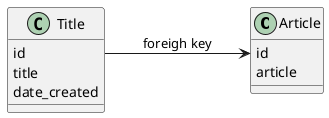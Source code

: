 @startuml
left to right direction
class Article {
    id 
    article
}

class Title {
    id
    title
    date_created
}

Title::id --> Article::id : foreigh key
@enduml